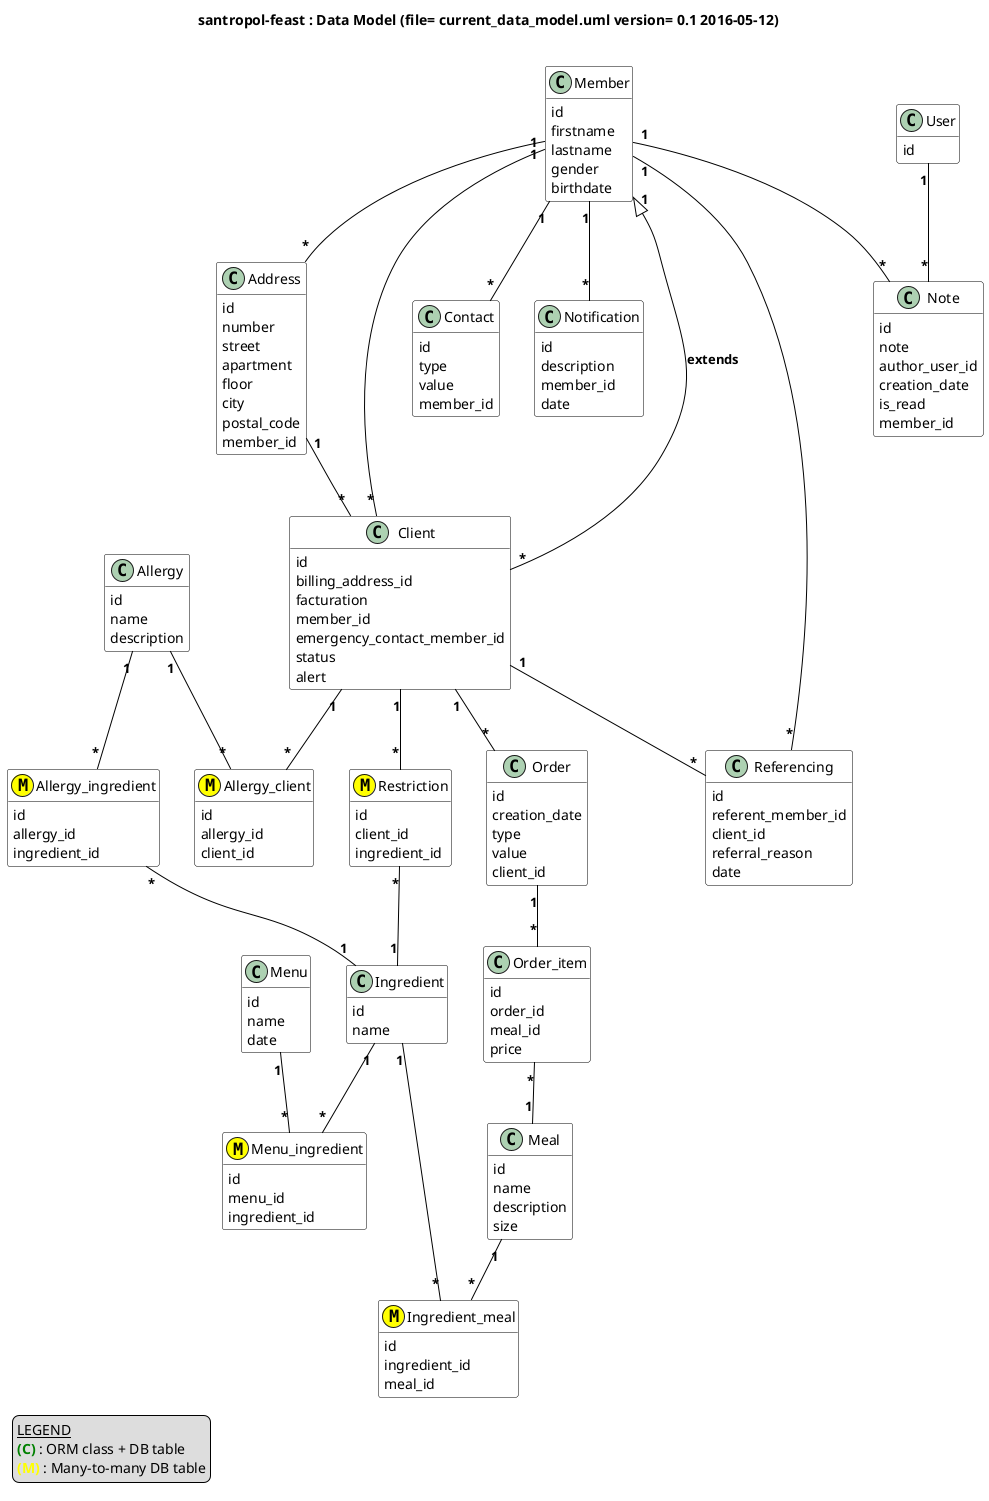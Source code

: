 @startuml
scale 1.0
title santropol-feast : Data Model (file= current_data_model.uml version= 0.1 2016-05-12)\n
hide methods
'hide fields
skinparam shadowing false
skinparam classArrowColor Black
skinparam classBorderColor Black
skinparam classBackgroundColor White
'skinparam classArrowFontColor Green
skinparam classArrowFontStyle bold

'relationships are in alphabetical order on the "many side"
'  and we place on the left the entity that :
'    is the many-to-many connecting table
'    is the child in a child-parent relationship
'and the direction is almost always -u- meaning UP

legend left
  <u>LEGEND</u>
  <b><color:green>(C)</color></b> : ORM class + DB table
  <b><color:yellow>(M)</color></b> : Many-to-many DB table
endlegend

Address "*" -u- "1" Member
Allergy_client "*" -u- "1" Allergy
Allergy_client "*" -u- "1" Client
Allergy_ingredient "*" -u- "1" Allergy
Allergy_ingredient "*" -d- "1" Ingredient
Client "*" -u- "1" Address
Client "*" -u-|> "1" Member : extends
Client "*" -u- "1" Member
Contact "*" -u- "1" Member
Note "*" -u- "1" Member
Note "*" -u- "1" User
Ingredient_meal "*" -u- "1" Ingredient
Ingredient_meal "*" -u- "1" Meal
Menu_ingredient "*" -u- "1" Ingredient
Menu_ingredient "*" -u- "1" Menu
Notification "*" -u- "1" Member
Order "*" -u- "1" Client
Order_item "*" -d- "1" Meal
Order_item "*" -u- "1" Order
Referencing "*" -u- "1" Client
Referencing "*" -u- "1" Member
Restriction "*" -u- "1" Client
Restriction "*" -- "1" Ingredient

'---------------------------------------------------------------------
'classes are in Alphabetical order

class Address {
    id
    number
    street
    apartment
    floor
    city
    postal_code
    member_id
      'WHY ?
}

class Allergy {
    id
    name
    description
}

class Allergy_client << (M,yellow) >> {
    id
    allergy_id
    client_id
}

class Allergy_ingredient << (M,yellow) >> {
    id
    allergy_id
    ingredient_id
}

class Client {
    id
    billing_address_id
    facturation
    member_id
    emergency_contact_member_id
    status
    alert
}

class Contact {
    id
    type
    value
    member_id
}

class Ingredient {
    id
    name
}

class Ingredient_meal << (M,yellow) >> {
    id
    ingredient_id
    meal_id
}

class Meal {
    id
    name
    description
    size
}

class Member {
    id
    firstname
    lastname
    gender
    birthdate
}

class Menu {
    id
    name
    date
}

class Menu_ingredient << (M,yellow) >> {
    id
    menu_id
    ingredient_id
}

class Note {
    id
    note
    author_user_id
    creation_date
    is_read
    member_id
}

class Notification {
    id
    description
    member_id
    date
}

class Order {
    id
    creation_date
    type
    value
    client_id
}

class Order_item {
    id
    order_id
      'added, because many to many is a bug in models, was OK in schema
    meal_id
    price
}

class Referencing {
    id
    referent_member_id
    client_id
    referral_reason
    date
}

class Restriction << (M,yellow) >> {
    id
    client_id
    ingredient_id
}

class User {
    id
}

@enduml
